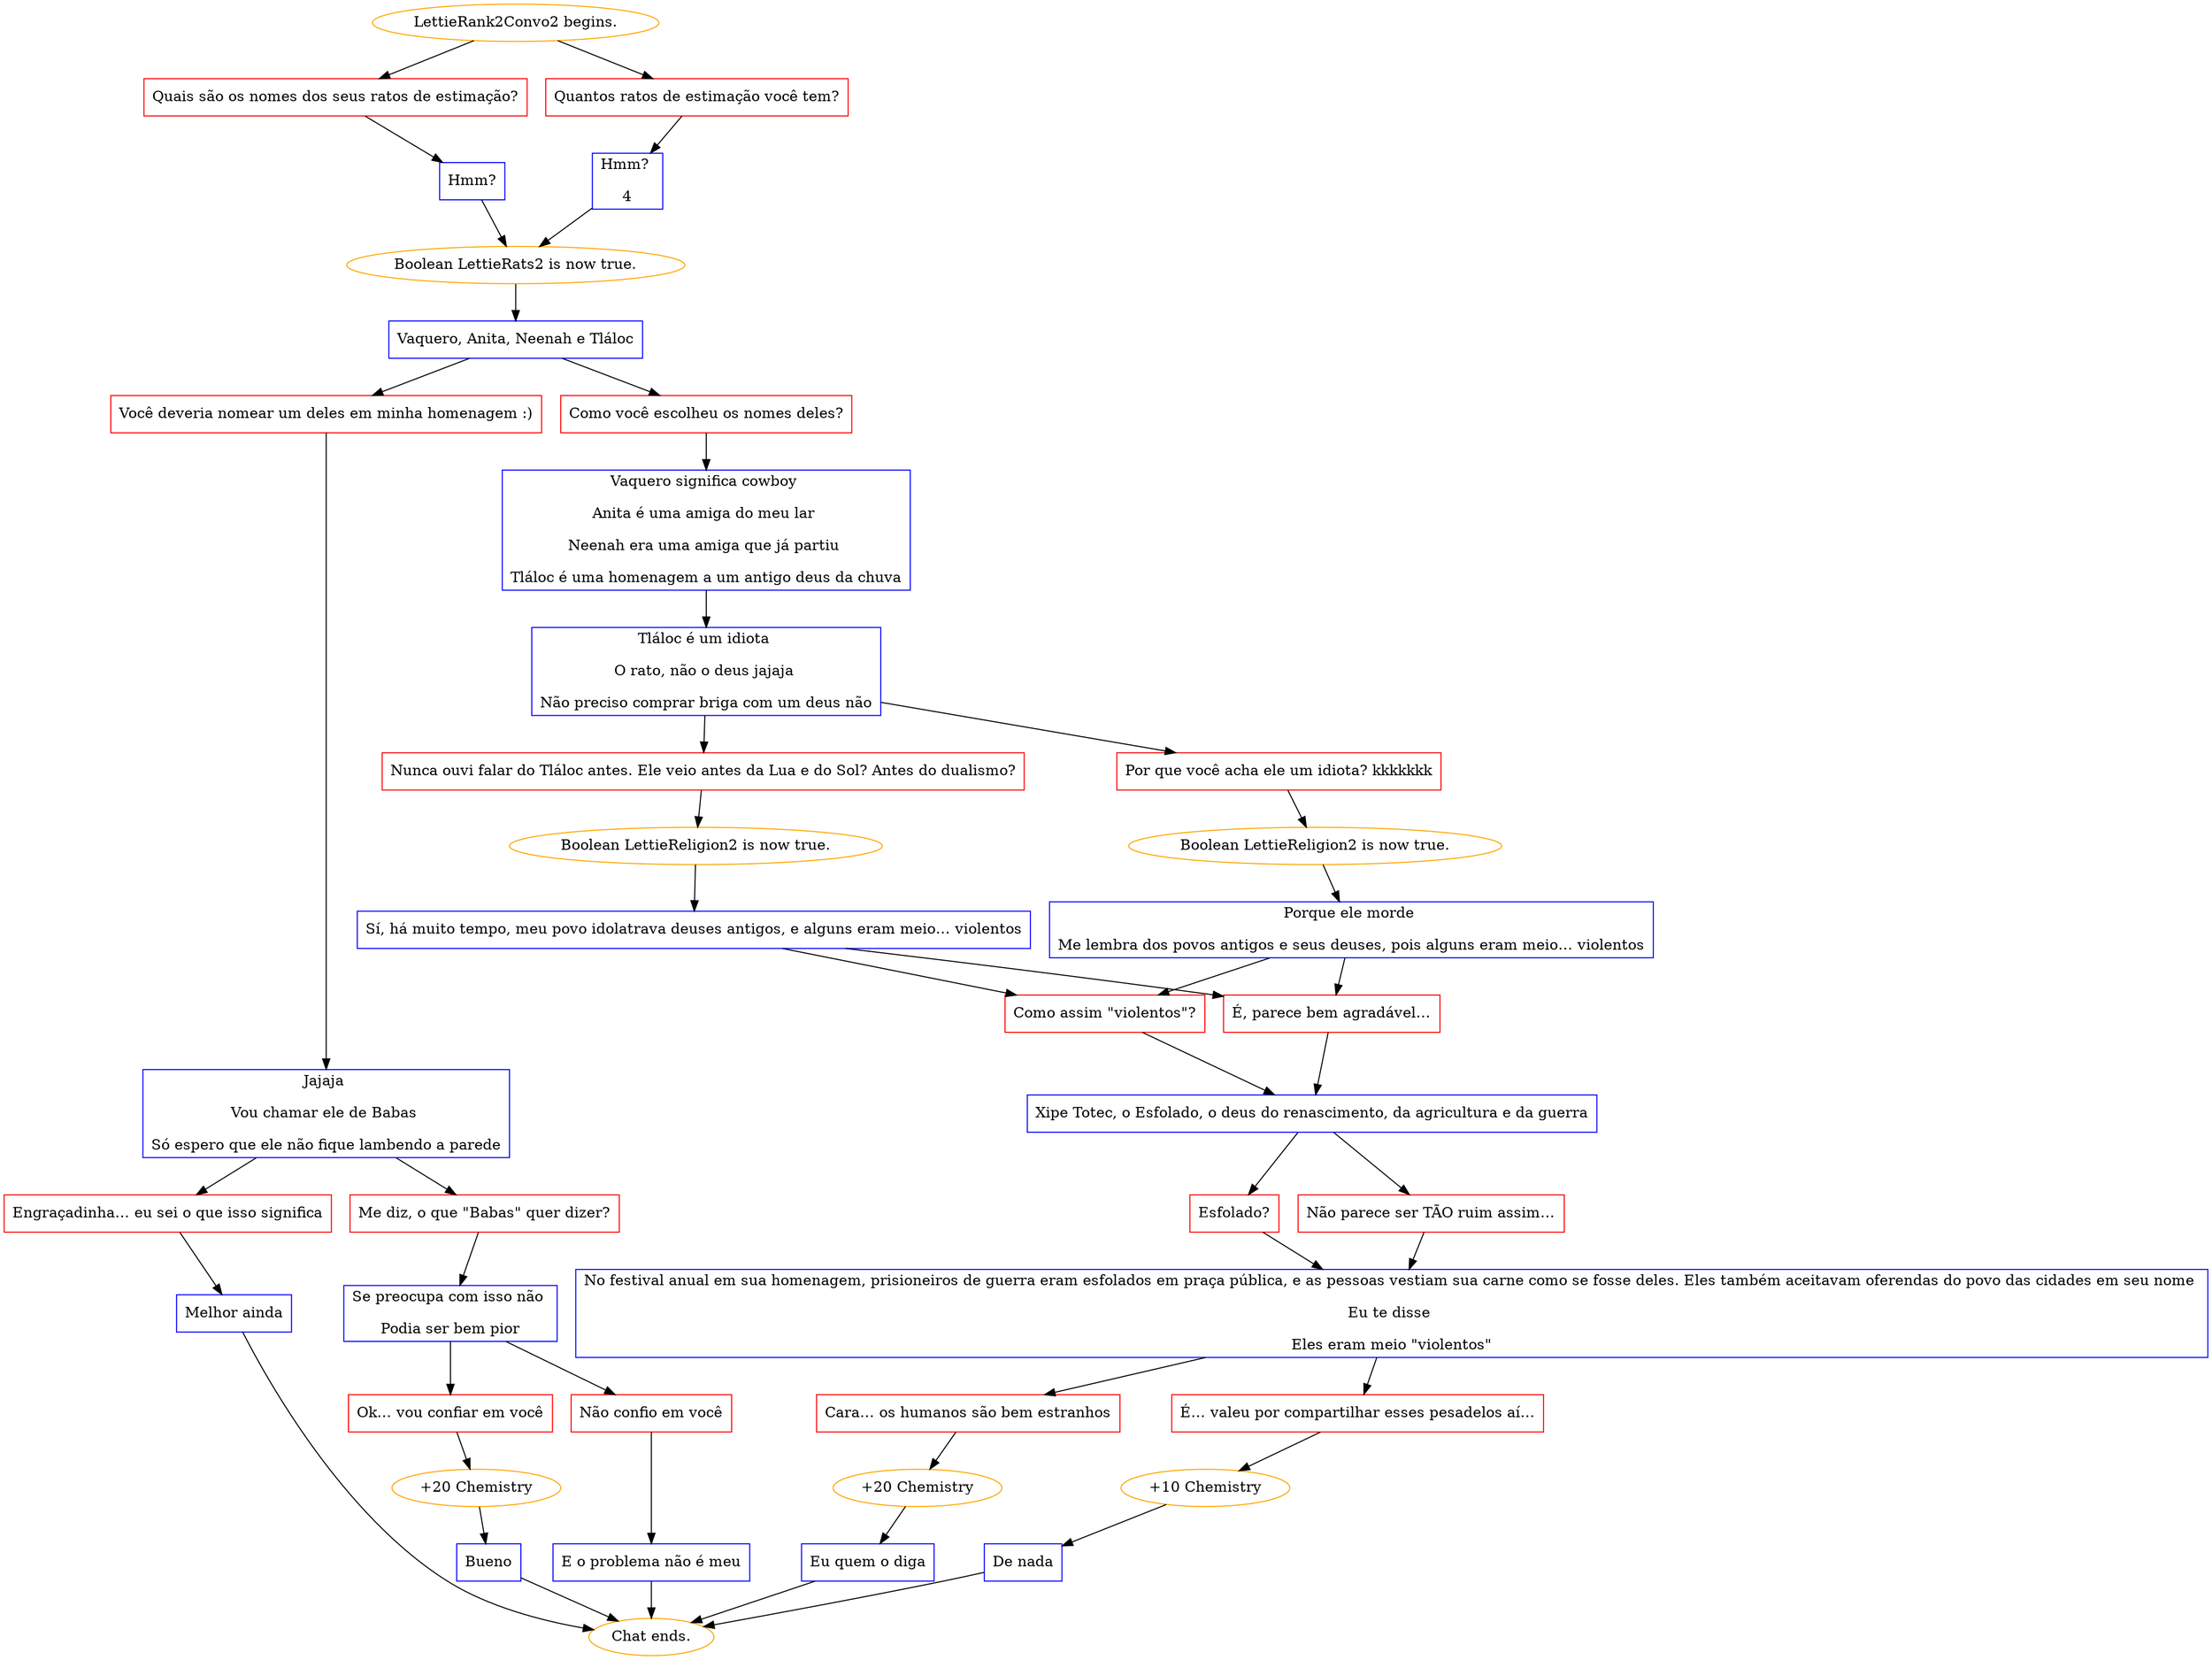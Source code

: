 digraph {
	"LettieRank2Convo2 begins." [color=orange];
		"LettieRank2Convo2 begins." -> j3607477168;
		"LettieRank2Convo2 begins." -> j2920309151;
	j3607477168 [label="Quais são os nomes dos seus ratos de estimação?",shape=box,color=red];
		j3607477168 -> j2810715225;
	j2920309151 [label="Quantos ratos de estimação você tem?",shape=box,color=red];
		j2920309151 -> j866073728;
	j2810715225 [label="Hmm?",shape=box,color=blue];
		j2810715225 -> j3349096679;
	j866073728 [label="Hmm? 
4",shape=box,color=blue];
		j866073728 -> j3349096679;
	j3349096679 [label="Boolean LettieRats2 is now true.",color=orange];
		j3349096679 -> j1719765519;
	j1719765519 [label="Vaquero, Anita, Neenah e Tláloc",shape=box,color=blue];
		j1719765519 -> j1139798987;
		j1719765519 -> j1336175100;
	j1139798987 [label="Como você escolheu os nomes deles?",shape=box,color=red];
		j1139798987 -> j1095174419;
	j1336175100 [label="Você deveria nomear um deles em minha homenagem :)",shape=box,color=red];
		j1336175100 -> j2745068520;
	j1095174419 [label="Vaquero significa cowboy 
Anita é uma amiga do meu lar 
Neenah era uma amiga que já partiu 
Tláloc é uma homenagem a um antigo deus da chuva",shape=box,color=blue];
		j1095174419 -> j2256428805;
	j2745068520 [label="Jajaja 
Vou chamar ele de Babas 
Só espero que ele não fique lambendo a parede",shape=box,color=blue];
		j2745068520 -> j2940750900;
		j2745068520 -> j1840624119;
	j2256428805 [label="Tláloc é um idiota 
O rato, não o deus jajaja 
Não preciso comprar briga com um deus não",shape=box,color=blue];
		j2256428805 -> j2067440946;
		j2256428805 -> j753264234;
	j2940750900 [label="Me diz, o que \"Babas\" quer dizer?",shape=box,color=red];
		j2940750900 -> j2389350462;
	j1840624119 [label="Engraçadinha… eu sei o que isso significa",shape=box,color=red];
		j1840624119 -> j1885049851;
	j2067440946 [label="Nunca ouvi falar do Tláloc antes. Ele veio antes da Lua e do Sol? Antes do dualismo?",shape=box,color=red];
		j2067440946 -> j3641243306;
	j753264234 [label="Por que você acha ele um idiota? kkkkkkk",shape=box,color=red];
		j753264234 -> j3244758448;
	j2389350462 [label="Se preocupa com isso não 
Podia ser bem pior",shape=box,color=blue];
		j2389350462 -> j1680828356;
		j2389350462 -> j2457852838;
	j1885049851 [label="Melhor ainda",shape=box,color=blue];
		j1885049851 -> "Chat ends.";
	j3641243306 [label="Boolean LettieReligion2 is now true.",color=orange];
		j3641243306 -> j1200310043;
	j3244758448 [label="Boolean LettieReligion2 is now true.",color=orange];
		j3244758448 -> j3844975664;
	j1680828356 [label="Ok… vou confiar em você",shape=box,color=red];
		j1680828356 -> j1542753201;
	j2457852838 [label="Não confio em você",shape=box,color=red];
		j2457852838 -> j3803041015;
	"Chat ends." [color=orange];
	j1200310043 [label="Sí, há muito tempo, meu povo idolatrava deuses antigos, e alguns eram meio… violentos",shape=box,color=blue];
		j1200310043 -> j963342012;
		j1200310043 -> j211852667;
	j3844975664 [label="Porque ele morde 
Me lembra dos povos antigos e seus deuses, pois alguns eram meio… violentos",shape=box,color=blue];
		j3844975664 -> j211852667;
		j3844975664 -> j963342012;
	j1542753201 [label="+20 Chemistry",color=orange];
		j1542753201 -> j3748645904;
	j3803041015 [label="E o problema não é meu",shape=box,color=blue];
		j3803041015 -> "Chat ends.";
	j963342012 [label="Como assim \"violentos\"?",shape=box,color=red];
		j963342012 -> j2676181434;
	j211852667 [label="É, parece bem agradável…",shape=box,color=red];
		j211852667 -> j2676181434;
	j3748645904 [label="Bueno",shape=box,color=blue];
		j3748645904 -> "Chat ends.";
	j2676181434 [label="Xipe Totec, o Esfolado, o deus do renascimento, da agricultura e da guerra",shape=box,color=blue];
		j2676181434 -> j3324692766;
		j2676181434 -> j3607893442;
	j3324692766 [label="Esfolado?",shape=box,color=red];
		j3324692766 -> j473577653;
	j3607893442 [label="Não parece ser TÃO ruim assim…",shape=box,color=red];
		j3607893442 -> j473577653;
	j473577653 [label="No festival anual em sua homenagem, prisioneiros de guerra eram esfolados em praça pública, e as pessoas vestiam sua carne como se fosse deles. Eles também aceitavam oferendas do povo das cidades em seu nome 
Eu te disse 
Eles eram meio \"violentos\"",shape=box,color=blue];
		j473577653 -> j1292990214;
		j473577653 -> j1551761414;
	j1292990214 [label="É… valeu por compartilhar esses pesadelos aí…",shape=box,color=red];
		j1292990214 -> j1783358073;
	j1551761414 [label="Cara… os humanos são bem estranhos",shape=box,color=red];
		j1551761414 -> j2979103697;
	j1783358073 [label="+10 Chemistry",color=orange];
		j1783358073 -> j2744980338;
	j2979103697 [label="+20 Chemistry",color=orange];
		j2979103697 -> j4219952743;
	j2744980338 [label="De nada",shape=box,color=blue];
		j2744980338 -> "Chat ends.";
	j4219952743 [label="Eu quem o diga",shape=box,color=blue];
		j4219952743 -> "Chat ends.";
}